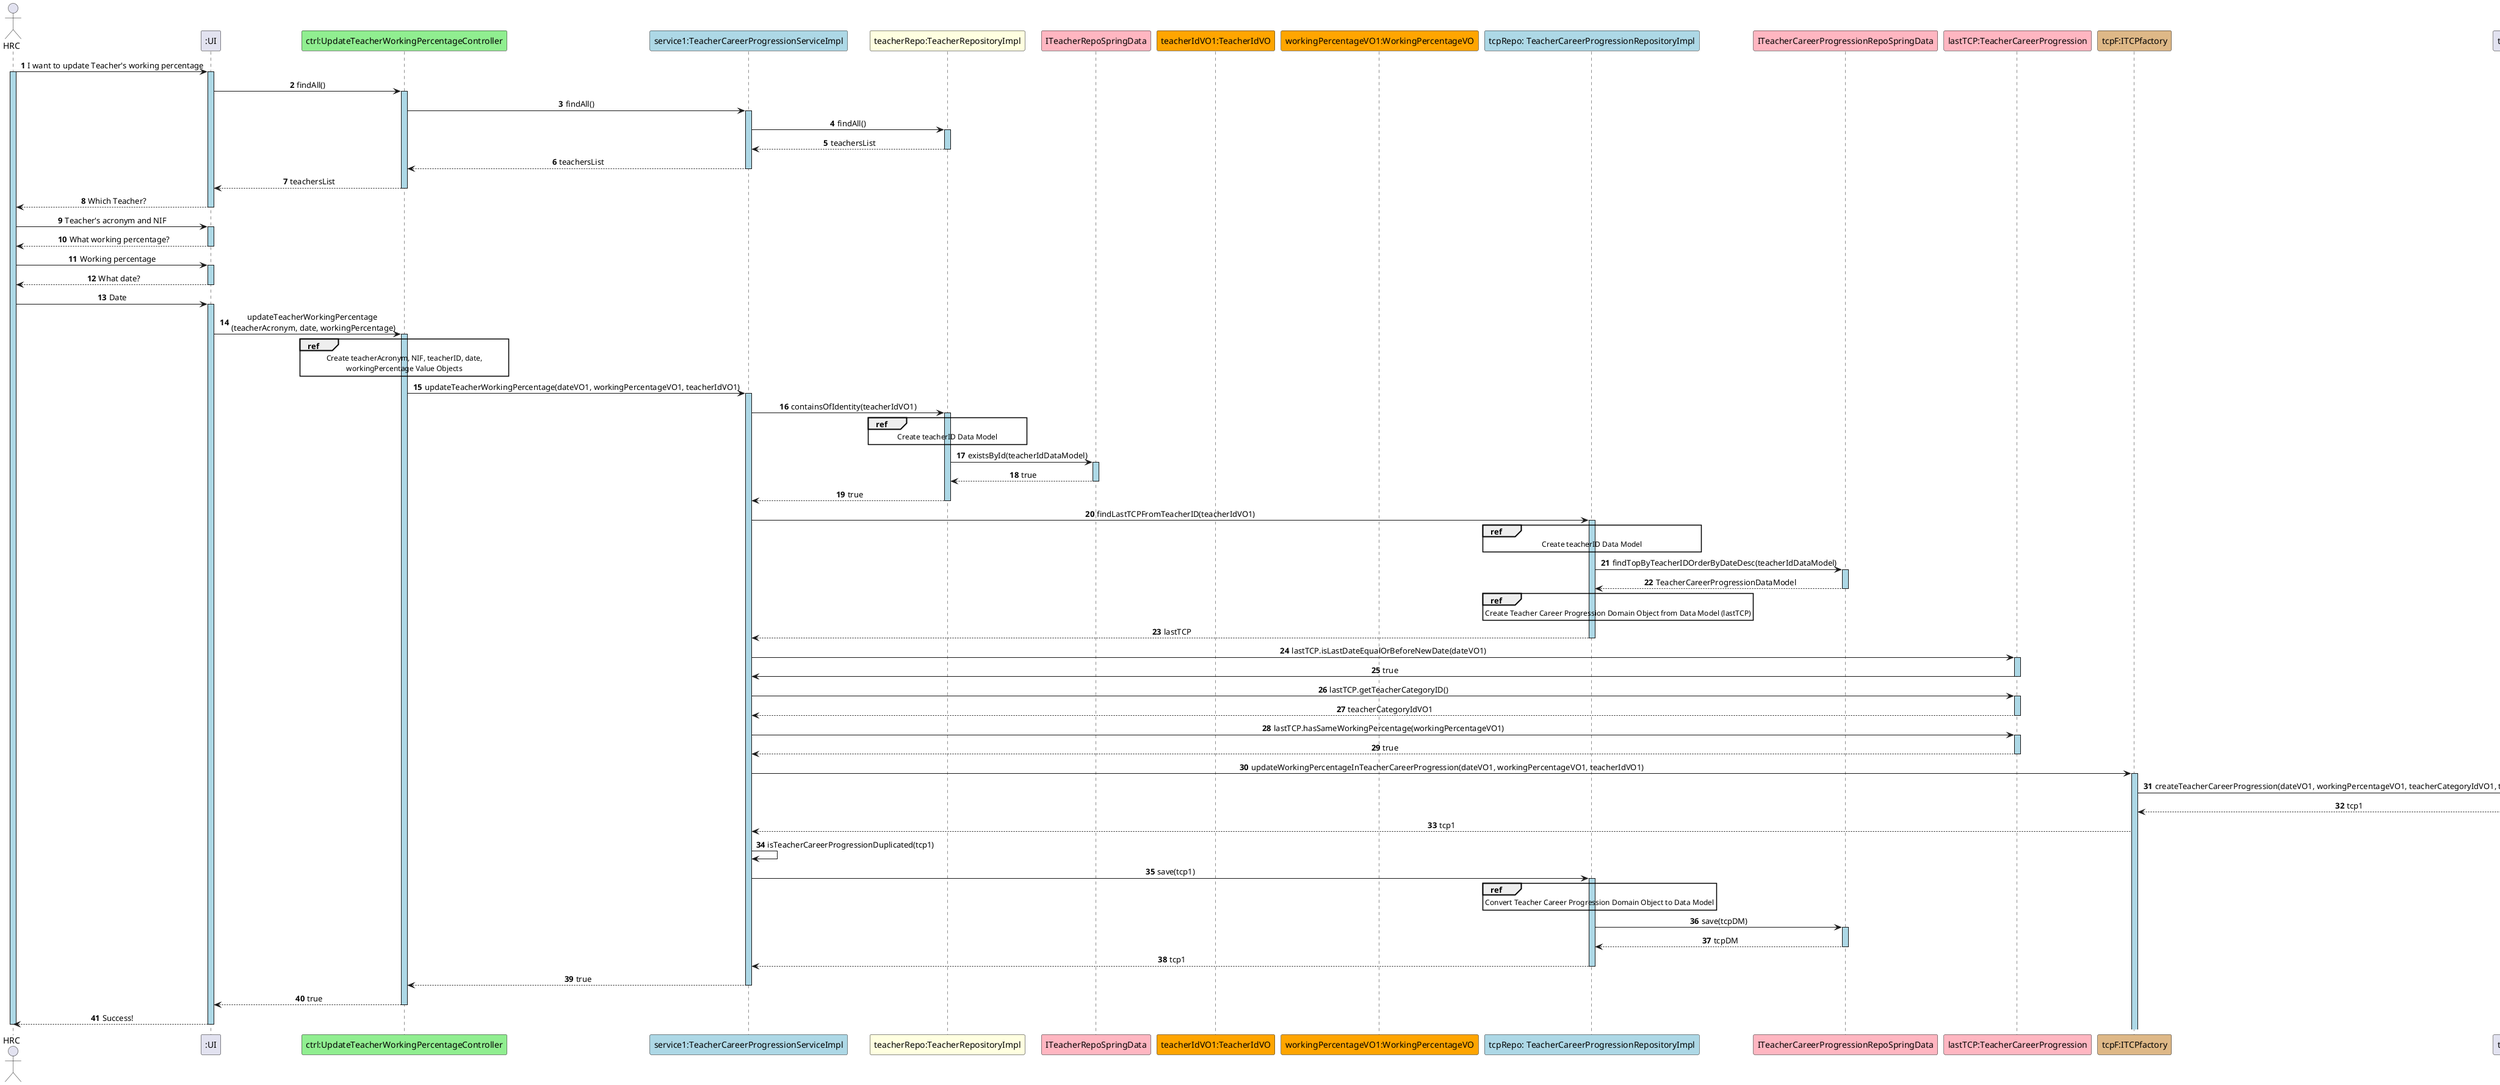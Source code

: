 @startuml UpdateTeacherWorkingPercentage_Main
skinparam sequenceMessageAlign center
skinparam sequenceLifeLineBackgroundColor lightblue
autonumber

actor HRC
participant ":UI" as UI
participant "ctrl:UpdateTeacherWorkingPercentageController" as Controller #lightgreen
participant "service1:TeacherCareerProgressionServiceImpl" as service #lightblue
participant "teacherRepo:TeacherRepositoryImpl" as TRepo #lightyellow
participant "ITeacherRepoSpringData" as teacherSpringData #lightpink
participant "teacherIdVO1:TeacherIdVO" as teacherIdVO1 #orange
participant "workingPercentageVO1:WorkingPercentageVO" as wpVO1 #orange
participant "tcpRepo: TeacherCareerProgressionRepositoryImpl" as TCPRepo #lightblue
participant "ITeacherCareerProgressionRepoSpringData" as TCPRepoSpringData #lightpink
participant "lastTCP:TeacherCareerProgression" as TCP #lightpink
participant "tcpF:ITCPfactory" as TCPf #burlywood
participant "tcp1:TeacherCareerProgression" as TCP1

HRC -> UI : I want to update Teacher's working percentage
activate HRC
activate UI
UI -> Controller : findAll()
activate Controller
Controller -> service : findAll()
activate service
service -> TRepo : findAll()
activate TRepo
TRepo --> service : teachersList
deactivate TRepo
service --> Controller : teachersList
deactivate service
Controller --> UI : teachersList
deactivate Controller
UI --> HRC : Which Teacher?
deactivate UI

HRC -> UI: Teacher's acronym and NIF
activate UI
UI --> HRC: What working percentage?
deactivate UI

HRC -> UI: Working percentage
activate UI
UI --> HRC: What date?
deactivate UI

HRC -> UI: Date
activate UI
UI -> Controller : updateTeacherWorkingPercentage \n(teacherAcronym, date, workingPercentage)
activate Controller

ref over Controller
    Create teacherAcronym, NIF, teacherID, date,
    workingPercentage Value Objects
end ref

Controller -> service : updateTeacherWorkingPercentage(dateVO1, workingPercentageVO1, teacherIdVO1)
activate service

service -> TRepo : containsOfIdentity(teacherIdVO1)
activate TRepo

ref over TRepo
    Create teacherID Data Model
end ref

TRepo -> teacherSpringData : existsById(teacherIdDataModel)
activate teacherSpringData
teacherSpringData --> TRepo : true
deactivate teacherSpringData

TRepo --> service : true
deactivate TRepo

service -> TCPRepo : findLastTCPFromTeacherID(teacherIdVO1)
activate TCPRepo

ref over TCPRepo
    Create teacherID Data Model
end ref

TCPRepo -> TCPRepoSpringData : findTopByTeacherIDOrderByDateDesc(teacherIdDataModel)
activate TCPRepoSpringData
TCPRepoSpringData --> TCPRepo : TeacherCareerProgressionDataModel
deactivate TCPRepoSpringData

ref over TCPRepo
    Create Teacher Career Progression Domain Object from Data Model (lastTCP)
end ref

TCPRepo --> service : lastTCP
deactivate TCPRepo

service -> TCP : lastTCP.isLastDateEqualOrBeforeNewDate(dateVO1)
activate TCP
TCP -> service : true
deactivate TCP

service -> TCP : lastTCP.getTeacherCategoryID()
activate TCP
TCP --> service : teacherCategoryIdVO1
deactivate TCP

service -> TCP : lastTCP.hasSameWorkingPercentage(workingPercentageVO1)
activate TCP
TCP --> service : true
deactivate TCP

service -> TCPf : updateWorkingPercentageInTeacherCareerProgression(dateVO1, workingPercentageVO1, teacherIdVO1)
deactivate TCPRepo
activate TCPf

TCPf -> TCP1 : createTeacherCareerProgression(dateVO1, workingPercentageVO1, teacherCategoryIdVO1, teacherIdVO1)
activate TCP1
TCP1 --> TCPf : tcp1
deactivate TCP1
TCPf --> service : tcp1

service -> service : isTeacherCareerProgressionDuplicated(tcp1)

service -> TCPRepo: save(tcp1)
activate TCPRepo

ref over TCPRepo
    Convert Teacher Career Progression Domain Object to Data Model
end ref

TCPRepo -> TCPRepoSpringData : save(tcpDM)
activate TCPRepoSpringData
TCPRepoSpringData --> TCPRepo : tcpDM
deactivate TCPRepoSpringData

TCPRepo --> service : tcp1
deactivate TCPRepo

service --> Controller : true
deactivate service

Controller --> UI : true
deactivate Controller

UI --> HRC : Success!
deactivate UI
deactivate HRC

@enduml
